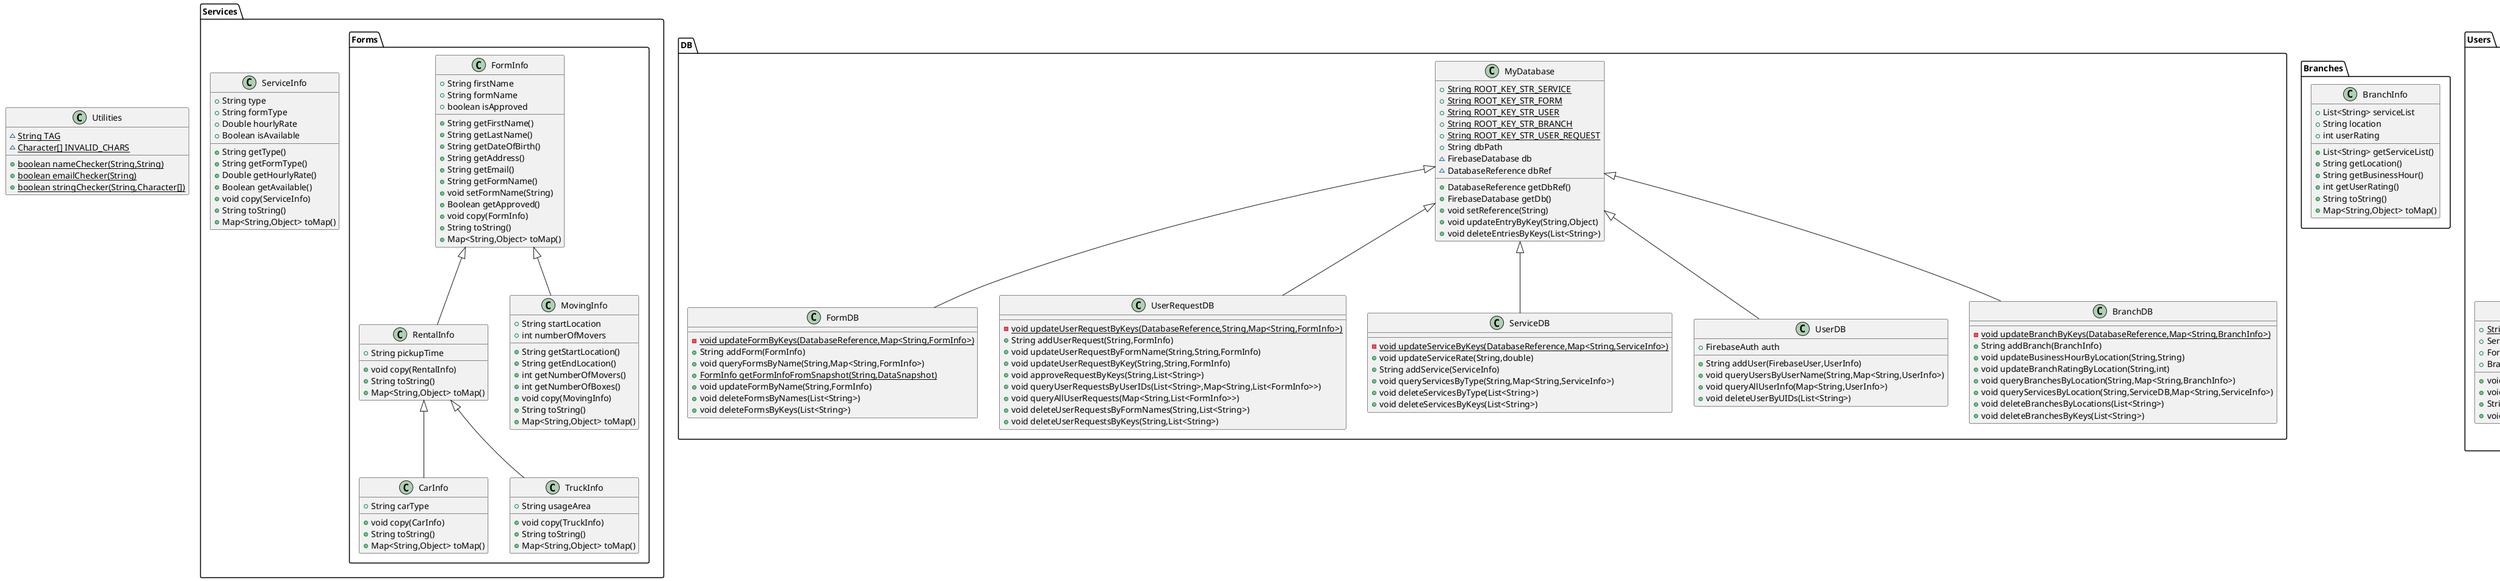 @startuml
'class WelcomePageActivity {
'~ {static} String TAG
'- UserDB userDB
'- User user
'- TextView welcomeText
'# void onCreate(Bundle)
'}
'class MainActivity {
'~ {static} String TAG
'# void onCreate(Bundle)
'}
'class LoginActivity {
'~ {static} String TAG
'- UserDB myDatabase
'- User user
'# void onCreate(Bundle)
'}
'class SignupActivity {
'- String userType
'- UserDB myDatabase
'- User user
'# void onCreate(Bundle)
'}

class Services.ServiceInfo {
+ String type
+ String formType
+ Double hourlyRate
+ Boolean isAvailable
+ String getType()
+ String getFormType()
+ Double getHourlyRate()
+ Boolean getAvailable()
+ void copy(ServiceInfo)
+ String toString()
+ Map<String,Object> toMap()
}
class Services.Forms.FormInfo {
+ String firstName
+ String formName
+ boolean isApproved
+ String getFirstName()
+ String getLastName()
+ String getDateOfBirth()
+ String getAddress()
+ String getEmail()
+ String getFormName()
+ void setFormName(String)
+ Boolean getApproved()
+ void copy(FormInfo)
+ String toString()
+ Map<String,Object> toMap()
}
class DB.FormDB {
- {static} void updateFormByKeys(DatabaseReference,Map<String,FormInfo>)
+ String addForm(FormInfo)
+ void queryFormsByName(String,Map<String,FormInfo>)
+ {static} FormInfo getFormInfoFromSnapshot(String,DataSnapshot)
+ void updateFormByName(String,FormInfo)
+ void deleteFormsByNames(List<String>)
+ void deleteFormsByKeys(List<String>)
}
class DB.UserRequestDB {
- {static} void updateUserRequestByKeys(DatabaseReference,String,Map<String,FormInfo>)
+ String addUserRequest(String,FormInfo)
+ void updateUserRequestByFormName(String,String,FormInfo)
+ void updateUserRequestByKey(String,String,FormInfo)
+ void approveRequestByKeys(String,List<String>)
+ void queryUserRequestsByUserIDs(List<String>,Map<String,List<FormInfo>>)
+ void queryAllUserRequests(Map<String,List<FormInfo>>)
+ void deleteUserRequestsByFormNames(String,List<String>)
+ void deleteUserRequestsByKeys(String,List<String>)
}
class Utilities {
~ {static} String TAG
~ {static} Character[] INVALID_CHARS
+ {static} boolean nameChecker(String,String)
+ {static} boolean emailChecker(String)
+ {static} boolean stringChecker(String,Character[])
}
class Branches.BranchInfo {
+ List<String> serviceList
+ String location
+ int userRating
+ List<String> getServiceList()
+ String getLocation()
+ String getBusinessHour()
+ int getUserRating()
+ String toString()
+ Map<String,Object> toMap()
}
class Users.Customer {
+ {static} String TAG
+ ServiceDB serviceDB
+ FormDB formDB
+ BranchDB branchDB
+ void updateUserRequest(String,FormInfo)
+ void updateUserRequestByFormName(String,FormInfo)
+ String addForm(FormInfo)
+ void rateBranch(String,int)
}
class Services.Forms.CarInfo {
+ String carType
+ void copy(CarInfo)
+ String toString()
+ Map<String,Object> toMap()
}
class Services.Forms.TruckInfo {
+ String usageArea
+ void copy(TruckInfo)
+ String toString()
+ Map<String,Object> toMap()
}
class DB.ServiceDB {
- {static} void updateServiceByKeys(DatabaseReference,Map<String,ServiceInfo>)
+ void updateServiceRate(String,double)
+ String addService(ServiceInfo)
+ void queryServicesByType(String,Map<String,ServiceInfo>)
+ void deleteServicesByType(List<String>)
+ void deleteServicesByKeys(List<String>)
}
class DB.MyDatabase {
+ {static} String ROOT_KEY_STR_SERVICE
+ {static} String ROOT_KEY_STR_FORM
+ {static} String ROOT_KEY_STR_USER
+ {static} String ROOT_KEY_STR_BRANCH
+ {static} String ROOT_KEY_STR_USER_REQUEST
+ String dbPath
~ FirebaseDatabase db
~ DatabaseReference dbRef
+ DatabaseReference getDbRef()
+ FirebaseDatabase getDb()
+ void setReference(String)
+ void updateEntryByKey(String,Object)
+ void deleteEntriesByKeys(List<String>)
}
class DB.UserDB {
+ FirebaseAuth auth
+ String addUser(FirebaseUser,UserInfo)
+ void queryUsersByUserName(String,Map<String,UserInfo>)
+ void queryAllUserInfo(Map<String,UserInfo>)
+ void deleteUserByUIDs(List<String>)
}
class Users.User {
+ {static} String TAG
+ UserDB userDB
+ UserRequestDB userRequestDB
+ UserInfo userInfo
+ FirebaseUser fbUser
+ SharedPreferences sharedPrefState
+ String dbUserEntryKey
+ void deleteAccount(Activity)
+ void logout(Activity)
+ void login(Activity,Intent)
+ void login(Activity,Intent,Query)
- void emailAuth(Activity,Intent)
+ void createAccount(Activity,Intent)
- void addAccount(Activity,Intent)
}
class Users.Employee {
+ {static} String TAG
+ ServiceDB serviceDB
+ BranchDB branchDB
+ void queryServicesByType(String,Map<String,ServiceInfo>)
+ void addBranch(BranchInfo)
+ void setBusinessHour(String,String)
+ void queryAllUserRequests(Map<String,List<FormInfo>>)
+ void processUserRequest(String,List<String>)
+ void notifyCustomer()
}
class Services.Forms.RentalInfo {
+ String pickupTime
+ void copy(RentalInfo)
+ String toString()
+ Map<String,Object> toMap()
}
class Services.Forms.MovingInfo {
+ String startLocation
+ int numberOfMovers
+ String getStartLocation()
+ String getEndLocation()
+ int getNumberOfMovers()
+ int getNumberOfBoxes()
+ void copy(MovingInfo)
+ String toString()
+ Map<String,Object> toMap()
}
class DB.BranchDB {
- {static} void updateBranchByKeys(DatabaseReference,Map<String,BranchInfo>)
+ String addBranch(BranchInfo)
+ void updateBusinessHourByLocation(String,String)
+ void updateBranchRatingByLocation(String,int)
+ void queryBranchesByLocation(String,Map<String,BranchInfo>)
+ void queryServicesByLocation(String,ServiceDB,Map<String,ServiceInfo>)
+ void deleteBranchesByLocations(List<String>)
+ void deleteBranchesByKeys(List<String>)
}
class Users.UserInfo {
+ String userName
+ String getUserName()
+ String getFirstName()
+ String getLastName()
+ String getEmail()
+ String getPassword()
+ String getUserType()
+ void copy(UserInfo)
+ String toString()
}
class Users.Admin {
+ {static} String TAG
+ ServiceDB serviceDB
+ FormDB formDB
+ void deleteAccounts(List<String>)
+ void deleteAccount(String)
+ String createService(ServiceInfo)
+ void setHourlyRate(String,double)
+ String createForm(FormInfo)
+ void updateFormTemplate(String,FormInfo)
+ void queryAllUserRequests(Map<String,List<FormInfo>>)
+ void updateUserRequest(String,String,FormInfo)
}


DB.MyDatabase             <|-- DB.FormDB
DB.MyDatabase             <|-- DB.UserRequestDB
Users.User                <|-- Users.Customer
Services.Forms.RentalInfo <|-- Services.Forms.CarInfo
Services.Forms.RentalInfo <|-- Services.Forms.TruckInfo
DB.MyDatabase             <|-- DB.ServiceDB
DB.MyDatabase             <|-- DB.UserDB
Users.User                <|-- Users.Employee
Services.Forms.FormInfo   <|-- Services.Forms.RentalInfo
Services.Forms.FormInfo   <|-- Services.Forms.MovingInfo
DB.MyDatabase             <|-- DB.BranchDB
Users.User                <|-- Users.Admin


@enduml